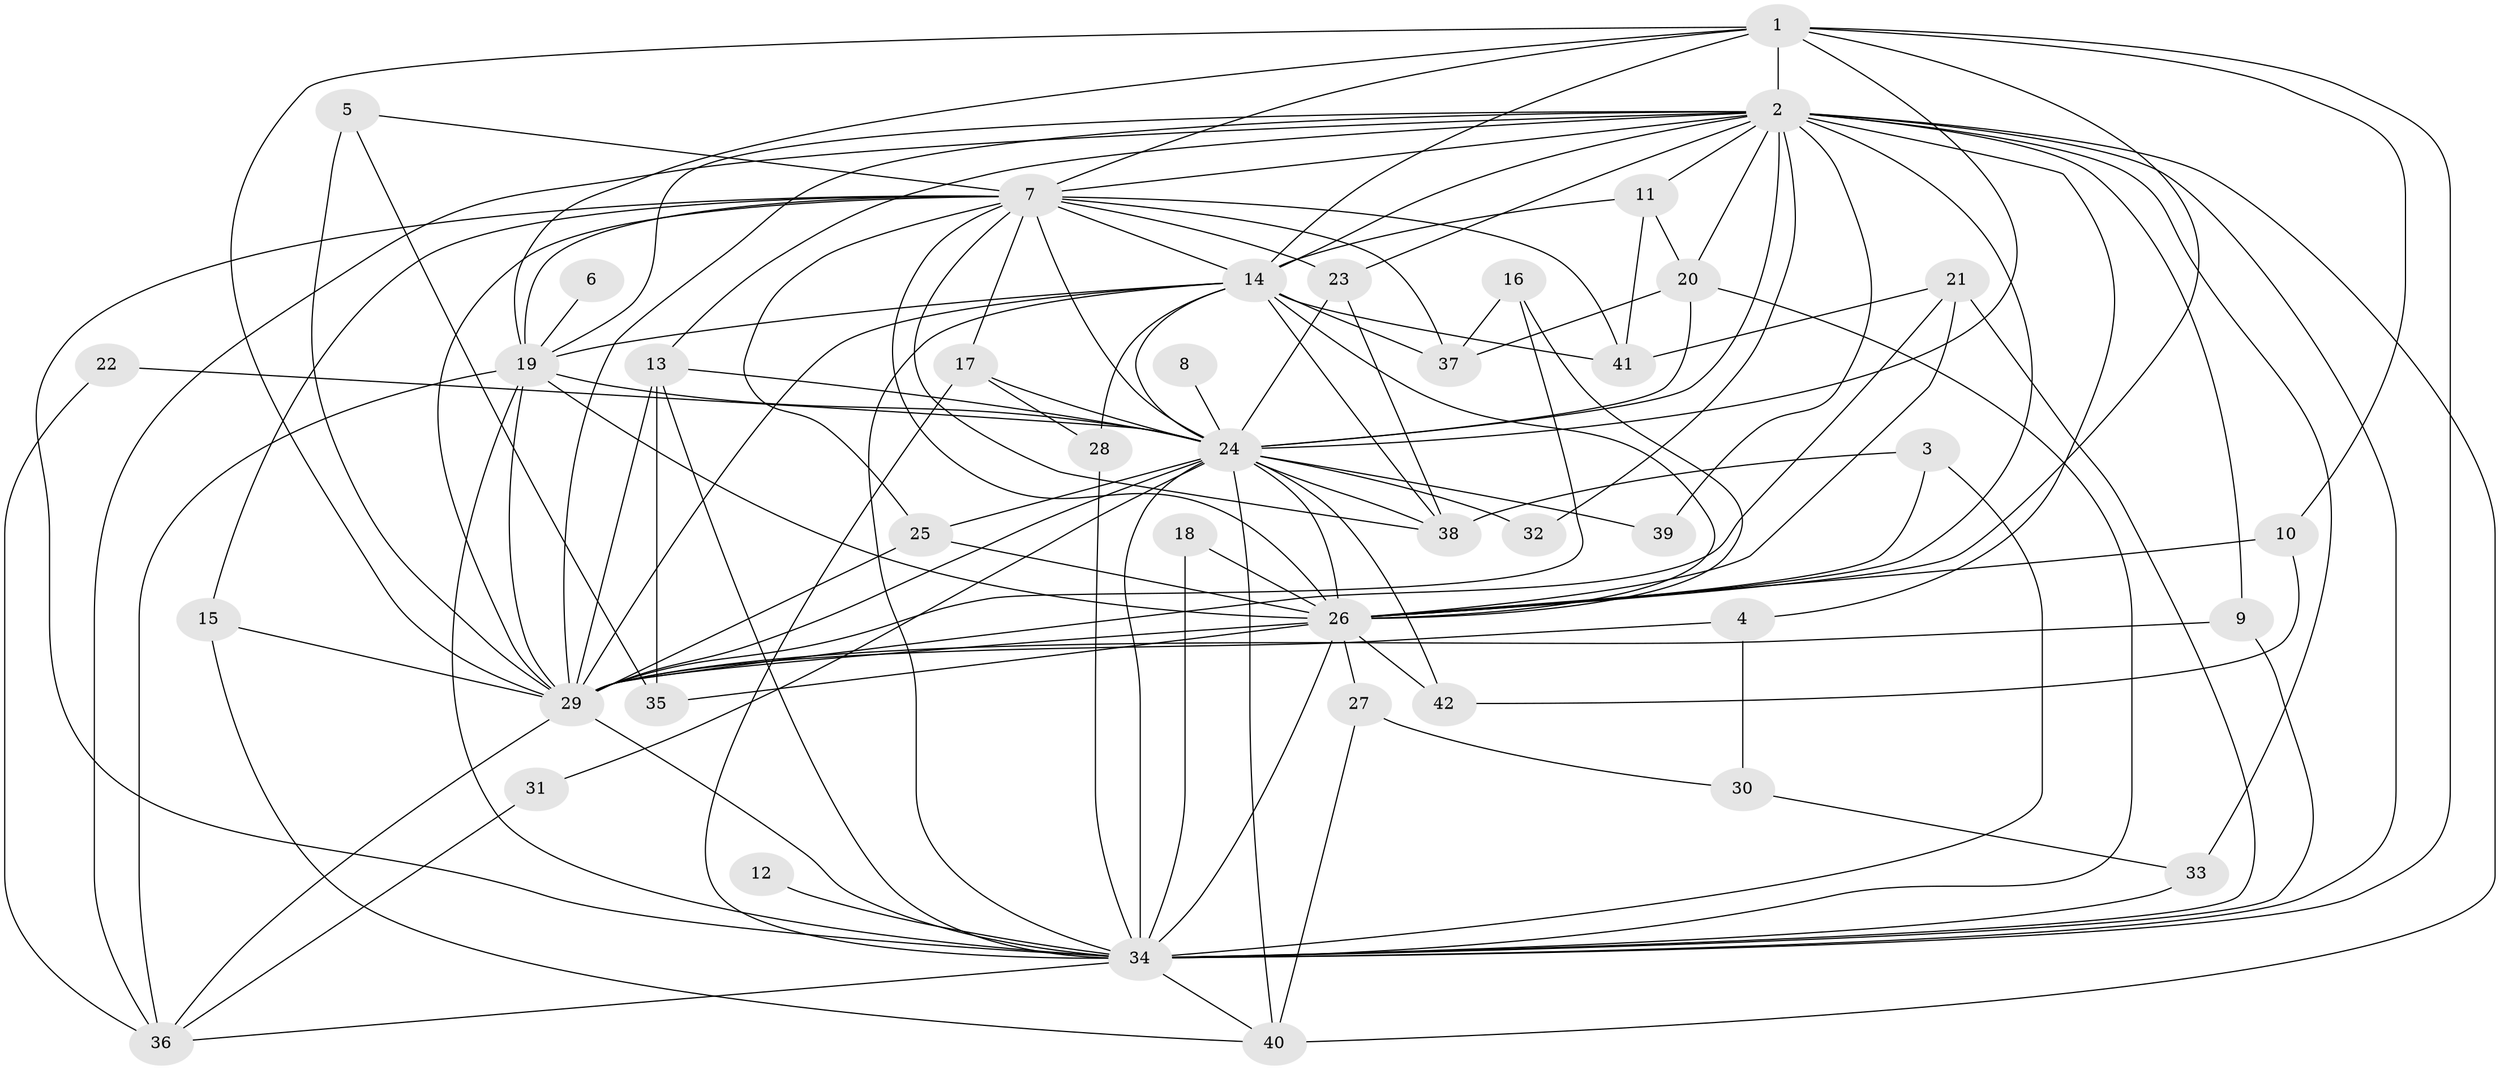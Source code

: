 // original degree distribution, {19: 0.011904761904761904, 18: 0.011904761904761904, 15: 0.011904761904761904, 13: 0.011904761904761904, 20: 0.011904761904761904, 28: 0.011904761904761904, 12: 0.011904761904761904, 21: 0.011904761904761904, 16: 0.011904761904761904, 26: 0.011904761904761904, 5: 0.047619047619047616, 3: 0.21428571428571427, 6: 0.011904761904761904, 4: 0.09523809523809523, 2: 0.5119047619047619}
// Generated by graph-tools (version 1.1) at 2025/01/03/09/25 03:01:13]
// undirected, 42 vertices, 124 edges
graph export_dot {
graph [start="1"]
  node [color=gray90,style=filled];
  1;
  2;
  3;
  4;
  5;
  6;
  7;
  8;
  9;
  10;
  11;
  12;
  13;
  14;
  15;
  16;
  17;
  18;
  19;
  20;
  21;
  22;
  23;
  24;
  25;
  26;
  27;
  28;
  29;
  30;
  31;
  32;
  33;
  34;
  35;
  36;
  37;
  38;
  39;
  40;
  41;
  42;
  1 -- 2 [weight=2.0];
  1 -- 7 [weight=2.0];
  1 -- 10 [weight=1.0];
  1 -- 14 [weight=1.0];
  1 -- 19 [weight=1.0];
  1 -- 24 [weight=1.0];
  1 -- 26 [weight=1.0];
  1 -- 29 [weight=1.0];
  1 -- 34 [weight=2.0];
  2 -- 4 [weight=1.0];
  2 -- 7 [weight=2.0];
  2 -- 9 [weight=1.0];
  2 -- 11 [weight=1.0];
  2 -- 13 [weight=1.0];
  2 -- 14 [weight=2.0];
  2 -- 19 [weight=2.0];
  2 -- 20 [weight=1.0];
  2 -- 23 [weight=1.0];
  2 -- 24 [weight=3.0];
  2 -- 26 [weight=2.0];
  2 -- 29 [weight=2.0];
  2 -- 32 [weight=2.0];
  2 -- 33 [weight=2.0];
  2 -- 34 [weight=3.0];
  2 -- 36 [weight=1.0];
  2 -- 39 [weight=1.0];
  2 -- 40 [weight=1.0];
  3 -- 26 [weight=1.0];
  3 -- 34 [weight=1.0];
  3 -- 38 [weight=1.0];
  4 -- 29 [weight=1.0];
  4 -- 30 [weight=1.0];
  5 -- 7 [weight=1.0];
  5 -- 29 [weight=1.0];
  5 -- 35 [weight=1.0];
  6 -- 19 [weight=1.0];
  7 -- 14 [weight=1.0];
  7 -- 15 [weight=1.0];
  7 -- 17 [weight=1.0];
  7 -- 19 [weight=1.0];
  7 -- 23 [weight=1.0];
  7 -- 24 [weight=1.0];
  7 -- 25 [weight=1.0];
  7 -- 26 [weight=1.0];
  7 -- 29 [weight=1.0];
  7 -- 34 [weight=1.0];
  7 -- 37 [weight=2.0];
  7 -- 38 [weight=1.0];
  7 -- 41 [weight=1.0];
  8 -- 24 [weight=1.0];
  9 -- 29 [weight=1.0];
  9 -- 34 [weight=1.0];
  10 -- 26 [weight=1.0];
  10 -- 42 [weight=1.0];
  11 -- 14 [weight=1.0];
  11 -- 20 [weight=1.0];
  11 -- 41 [weight=1.0];
  12 -- 34 [weight=1.0];
  13 -- 24 [weight=1.0];
  13 -- 29 [weight=1.0];
  13 -- 34 [weight=1.0];
  13 -- 35 [weight=1.0];
  14 -- 19 [weight=1.0];
  14 -- 24 [weight=1.0];
  14 -- 26 [weight=1.0];
  14 -- 28 [weight=1.0];
  14 -- 29 [weight=1.0];
  14 -- 34 [weight=2.0];
  14 -- 37 [weight=1.0];
  14 -- 38 [weight=1.0];
  14 -- 41 [weight=1.0];
  15 -- 29 [weight=1.0];
  15 -- 40 [weight=1.0];
  16 -- 26 [weight=1.0];
  16 -- 29 [weight=1.0];
  16 -- 37 [weight=1.0];
  17 -- 24 [weight=1.0];
  17 -- 28 [weight=1.0];
  17 -- 34 [weight=1.0];
  18 -- 26 [weight=1.0];
  18 -- 34 [weight=1.0];
  19 -- 24 [weight=1.0];
  19 -- 26 [weight=1.0];
  19 -- 29 [weight=1.0];
  19 -- 34 [weight=2.0];
  19 -- 36 [weight=1.0];
  20 -- 24 [weight=1.0];
  20 -- 34 [weight=1.0];
  20 -- 37 [weight=1.0];
  21 -- 26 [weight=1.0];
  21 -- 29 [weight=1.0];
  21 -- 34 [weight=1.0];
  21 -- 41 [weight=1.0];
  22 -- 24 [weight=1.0];
  22 -- 36 [weight=1.0];
  23 -- 24 [weight=1.0];
  23 -- 38 [weight=1.0];
  24 -- 25 [weight=1.0];
  24 -- 26 [weight=2.0];
  24 -- 29 [weight=2.0];
  24 -- 31 [weight=1.0];
  24 -- 32 [weight=1.0];
  24 -- 34 [weight=1.0];
  24 -- 38 [weight=1.0];
  24 -- 39 [weight=1.0];
  24 -- 40 [weight=1.0];
  24 -- 42 [weight=1.0];
  25 -- 26 [weight=1.0];
  25 -- 29 [weight=1.0];
  26 -- 27 [weight=1.0];
  26 -- 29 [weight=1.0];
  26 -- 34 [weight=1.0];
  26 -- 35 [weight=1.0];
  26 -- 42 [weight=1.0];
  27 -- 30 [weight=1.0];
  27 -- 40 [weight=1.0];
  28 -- 34 [weight=1.0];
  29 -- 34 [weight=3.0];
  29 -- 36 [weight=1.0];
  30 -- 33 [weight=1.0];
  31 -- 36 [weight=1.0];
  33 -- 34 [weight=1.0];
  34 -- 36 [weight=1.0];
  34 -- 40 [weight=1.0];
}
